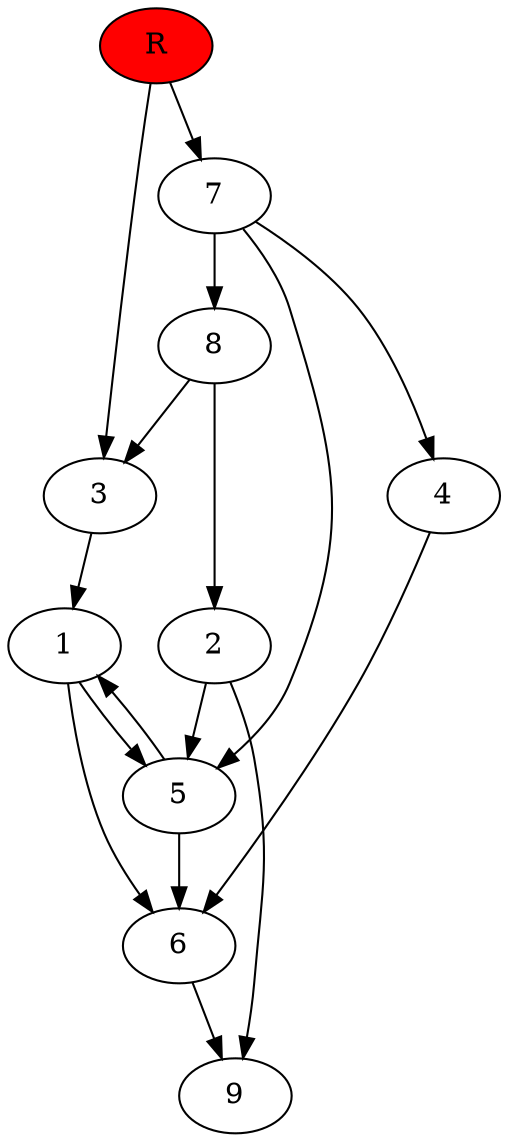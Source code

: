 digraph prb37134 {
	1
	2
	3
	4
	5
	6
	7
	8
	R [fillcolor="#ff0000" style=filled]
	1 -> 5
	1 -> 6
	2 -> 5
	2 -> 9
	3 -> 1
	4 -> 6
	5 -> 1
	5 -> 6
	6 -> 9
	7 -> 4
	7 -> 5
	7 -> 8
	8 -> 2
	8 -> 3
	R -> 3
	R -> 7
}
